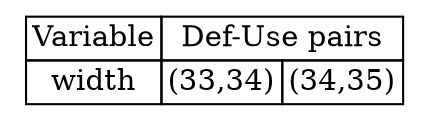 digraph structs {
node [shape="plaintext"]
struct1 [label=<
<TABLE BORDER="0" CELLBORDER="1" CELLSPACING="0">
<tr><td>Variable</td><td COLSPAN="2">Def-Use pairs</td></tr><tr><td>width</td><td>(33,34)</td><td>(34,35)</td></tr>
</TABLE>
>];
}